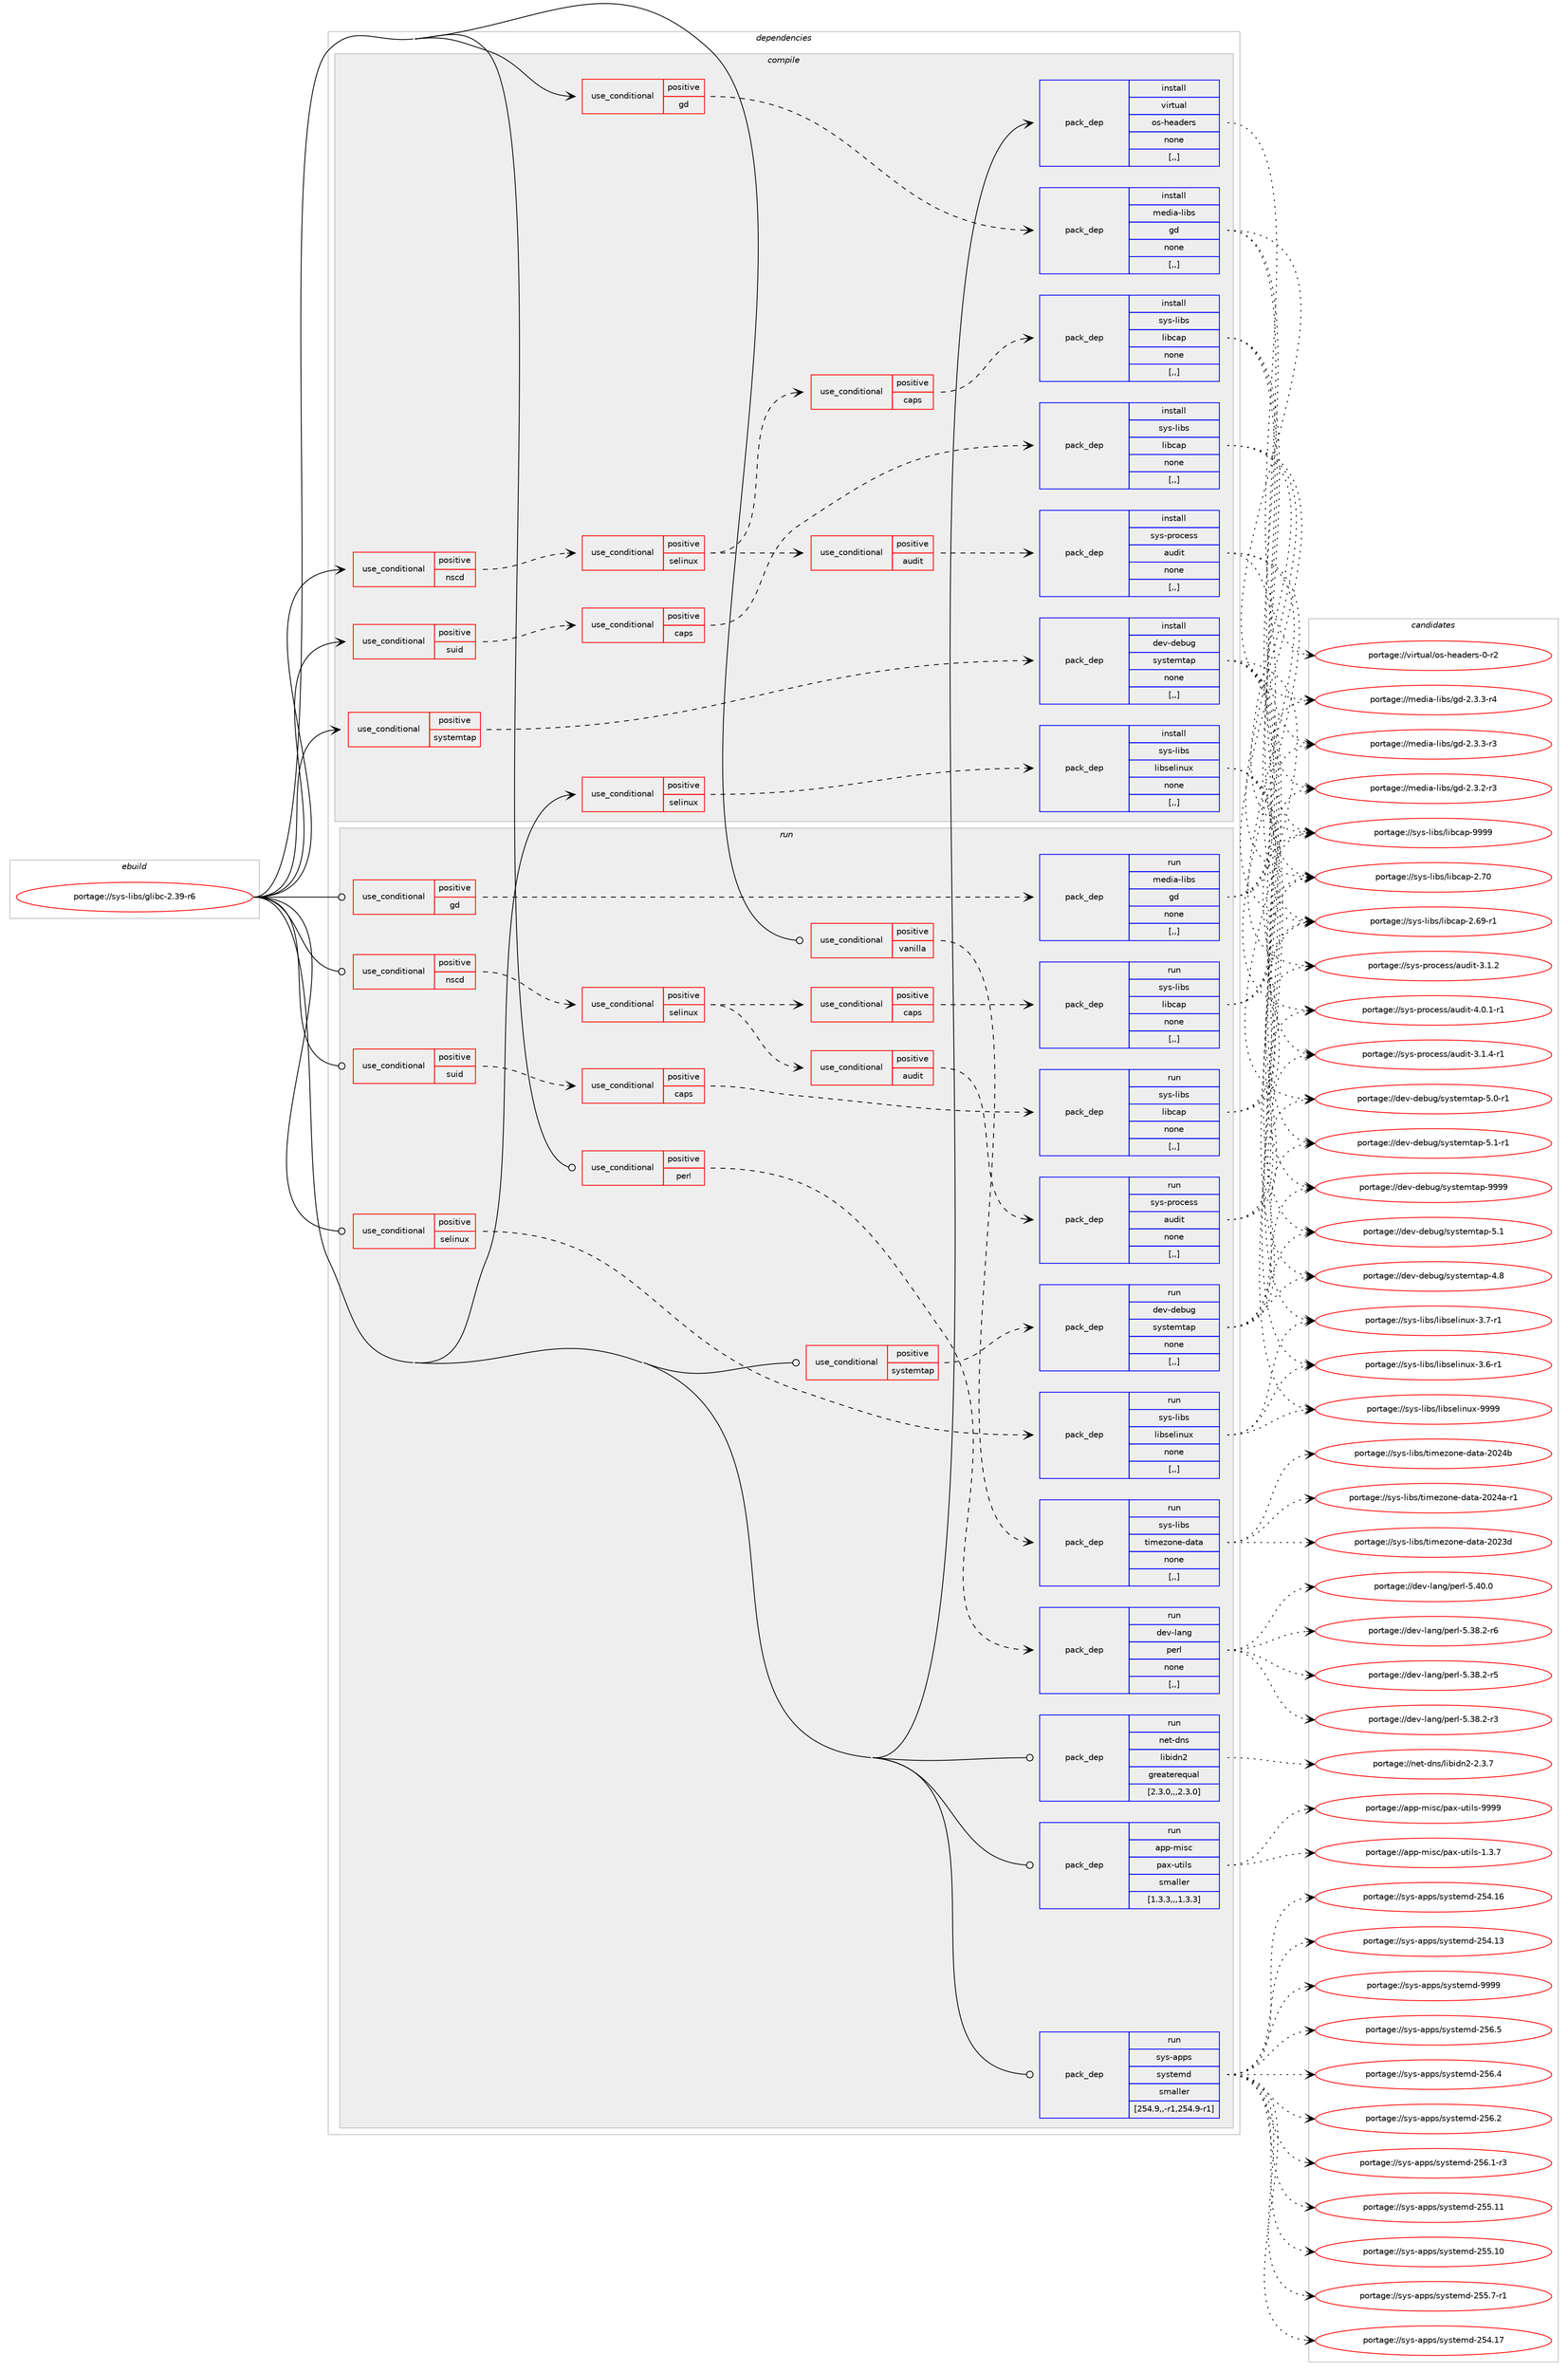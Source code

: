 digraph prolog {

# *************
# Graph options
# *************

newrank=true;
concentrate=true;
compound=true;
graph [rankdir=LR,fontname=Helvetica,fontsize=10,ranksep=1.5];#, ranksep=2.5, nodesep=0.2];
edge  [arrowhead=vee];
node  [fontname=Helvetica,fontsize=10];

# **********
# The ebuild
# **********

subgraph cluster_leftcol {
color=gray;
label=<<i>ebuild</i>>;
id [label="portage://sys-libs/glibc-2.39-r6", color=red, width=4, href="../sys-libs/glibc-2.39-r6.svg"];
}

# ****************
# The dependencies
# ****************

subgraph cluster_midcol {
color=gray;
label=<<i>dependencies</i>>;
subgraph cluster_compile {
fillcolor="#eeeeee";
style=filled;
label=<<i>compile</i>>;
subgraph cond10392 {
dependency28171 [label=<<TABLE BORDER="0" CELLBORDER="1" CELLSPACING="0" CELLPADDING="4"><TR><TD ROWSPAN="3" CELLPADDING="10">use_conditional</TD></TR><TR><TD>positive</TD></TR><TR><TD>gd</TD></TR></TABLE>>, shape=none, color=red];
subgraph pack17685 {
dependency28172 [label=<<TABLE BORDER="0" CELLBORDER="1" CELLSPACING="0" CELLPADDING="4" WIDTH="220"><TR><TD ROWSPAN="6" CELLPADDING="30">pack_dep</TD></TR><TR><TD WIDTH="110">install</TD></TR><TR><TD>media-libs</TD></TR><TR><TD>gd</TD></TR><TR><TD>none</TD></TR><TR><TD>[,,]</TD></TR></TABLE>>, shape=none, color=blue];
}
dependency28171:e -> dependency28172:w [weight=20,style="dashed",arrowhead="vee"];
}
id:e -> dependency28171:w [weight=20,style="solid",arrowhead="vee"];
subgraph cond10393 {
dependency28173 [label=<<TABLE BORDER="0" CELLBORDER="1" CELLSPACING="0" CELLPADDING="4"><TR><TD ROWSPAN="3" CELLPADDING="10">use_conditional</TD></TR><TR><TD>positive</TD></TR><TR><TD>nscd</TD></TR></TABLE>>, shape=none, color=red];
subgraph cond10394 {
dependency28174 [label=<<TABLE BORDER="0" CELLBORDER="1" CELLSPACING="0" CELLPADDING="4"><TR><TD ROWSPAN="3" CELLPADDING="10">use_conditional</TD></TR><TR><TD>positive</TD></TR><TR><TD>selinux</TD></TR></TABLE>>, shape=none, color=red];
subgraph cond10395 {
dependency28175 [label=<<TABLE BORDER="0" CELLBORDER="1" CELLSPACING="0" CELLPADDING="4"><TR><TD ROWSPAN="3" CELLPADDING="10">use_conditional</TD></TR><TR><TD>positive</TD></TR><TR><TD>audit</TD></TR></TABLE>>, shape=none, color=red];
subgraph pack17686 {
dependency28176 [label=<<TABLE BORDER="0" CELLBORDER="1" CELLSPACING="0" CELLPADDING="4" WIDTH="220"><TR><TD ROWSPAN="6" CELLPADDING="30">pack_dep</TD></TR><TR><TD WIDTH="110">install</TD></TR><TR><TD>sys-process</TD></TR><TR><TD>audit</TD></TR><TR><TD>none</TD></TR><TR><TD>[,,]</TD></TR></TABLE>>, shape=none, color=blue];
}
dependency28175:e -> dependency28176:w [weight=20,style="dashed",arrowhead="vee"];
}
dependency28174:e -> dependency28175:w [weight=20,style="dashed",arrowhead="vee"];
subgraph cond10396 {
dependency28177 [label=<<TABLE BORDER="0" CELLBORDER="1" CELLSPACING="0" CELLPADDING="4"><TR><TD ROWSPAN="3" CELLPADDING="10">use_conditional</TD></TR><TR><TD>positive</TD></TR><TR><TD>caps</TD></TR></TABLE>>, shape=none, color=red];
subgraph pack17687 {
dependency28178 [label=<<TABLE BORDER="0" CELLBORDER="1" CELLSPACING="0" CELLPADDING="4" WIDTH="220"><TR><TD ROWSPAN="6" CELLPADDING="30">pack_dep</TD></TR><TR><TD WIDTH="110">install</TD></TR><TR><TD>sys-libs</TD></TR><TR><TD>libcap</TD></TR><TR><TD>none</TD></TR><TR><TD>[,,]</TD></TR></TABLE>>, shape=none, color=blue];
}
dependency28177:e -> dependency28178:w [weight=20,style="dashed",arrowhead="vee"];
}
dependency28174:e -> dependency28177:w [weight=20,style="dashed",arrowhead="vee"];
}
dependency28173:e -> dependency28174:w [weight=20,style="dashed",arrowhead="vee"];
}
id:e -> dependency28173:w [weight=20,style="solid",arrowhead="vee"];
subgraph cond10397 {
dependency28179 [label=<<TABLE BORDER="0" CELLBORDER="1" CELLSPACING="0" CELLPADDING="4"><TR><TD ROWSPAN="3" CELLPADDING="10">use_conditional</TD></TR><TR><TD>positive</TD></TR><TR><TD>selinux</TD></TR></TABLE>>, shape=none, color=red];
subgraph pack17688 {
dependency28180 [label=<<TABLE BORDER="0" CELLBORDER="1" CELLSPACING="0" CELLPADDING="4" WIDTH="220"><TR><TD ROWSPAN="6" CELLPADDING="30">pack_dep</TD></TR><TR><TD WIDTH="110">install</TD></TR><TR><TD>sys-libs</TD></TR><TR><TD>libselinux</TD></TR><TR><TD>none</TD></TR><TR><TD>[,,]</TD></TR></TABLE>>, shape=none, color=blue];
}
dependency28179:e -> dependency28180:w [weight=20,style="dashed",arrowhead="vee"];
}
id:e -> dependency28179:w [weight=20,style="solid",arrowhead="vee"];
subgraph cond10398 {
dependency28181 [label=<<TABLE BORDER="0" CELLBORDER="1" CELLSPACING="0" CELLPADDING="4"><TR><TD ROWSPAN="3" CELLPADDING="10">use_conditional</TD></TR><TR><TD>positive</TD></TR><TR><TD>suid</TD></TR></TABLE>>, shape=none, color=red];
subgraph cond10399 {
dependency28182 [label=<<TABLE BORDER="0" CELLBORDER="1" CELLSPACING="0" CELLPADDING="4"><TR><TD ROWSPAN="3" CELLPADDING="10">use_conditional</TD></TR><TR><TD>positive</TD></TR><TR><TD>caps</TD></TR></TABLE>>, shape=none, color=red];
subgraph pack17689 {
dependency28183 [label=<<TABLE BORDER="0" CELLBORDER="1" CELLSPACING="0" CELLPADDING="4" WIDTH="220"><TR><TD ROWSPAN="6" CELLPADDING="30">pack_dep</TD></TR><TR><TD WIDTH="110">install</TD></TR><TR><TD>sys-libs</TD></TR><TR><TD>libcap</TD></TR><TR><TD>none</TD></TR><TR><TD>[,,]</TD></TR></TABLE>>, shape=none, color=blue];
}
dependency28182:e -> dependency28183:w [weight=20,style="dashed",arrowhead="vee"];
}
dependency28181:e -> dependency28182:w [weight=20,style="dashed",arrowhead="vee"];
}
id:e -> dependency28181:w [weight=20,style="solid",arrowhead="vee"];
subgraph cond10400 {
dependency28184 [label=<<TABLE BORDER="0" CELLBORDER="1" CELLSPACING="0" CELLPADDING="4"><TR><TD ROWSPAN="3" CELLPADDING="10">use_conditional</TD></TR><TR><TD>positive</TD></TR><TR><TD>systemtap</TD></TR></TABLE>>, shape=none, color=red];
subgraph pack17690 {
dependency28185 [label=<<TABLE BORDER="0" CELLBORDER="1" CELLSPACING="0" CELLPADDING="4" WIDTH="220"><TR><TD ROWSPAN="6" CELLPADDING="30">pack_dep</TD></TR><TR><TD WIDTH="110">install</TD></TR><TR><TD>dev-debug</TD></TR><TR><TD>systemtap</TD></TR><TR><TD>none</TD></TR><TR><TD>[,,]</TD></TR></TABLE>>, shape=none, color=blue];
}
dependency28184:e -> dependency28185:w [weight=20,style="dashed",arrowhead="vee"];
}
id:e -> dependency28184:w [weight=20,style="solid",arrowhead="vee"];
subgraph pack17691 {
dependency28186 [label=<<TABLE BORDER="0" CELLBORDER="1" CELLSPACING="0" CELLPADDING="4" WIDTH="220"><TR><TD ROWSPAN="6" CELLPADDING="30">pack_dep</TD></TR><TR><TD WIDTH="110">install</TD></TR><TR><TD>virtual</TD></TR><TR><TD>os-headers</TD></TR><TR><TD>none</TD></TR><TR><TD>[,,]</TD></TR></TABLE>>, shape=none, color=blue];
}
id:e -> dependency28186:w [weight=20,style="solid",arrowhead="vee"];
}
subgraph cluster_compileandrun {
fillcolor="#eeeeee";
style=filled;
label=<<i>compile and run</i>>;
}
subgraph cluster_run {
fillcolor="#eeeeee";
style=filled;
label=<<i>run</i>>;
subgraph cond10401 {
dependency28187 [label=<<TABLE BORDER="0" CELLBORDER="1" CELLSPACING="0" CELLPADDING="4"><TR><TD ROWSPAN="3" CELLPADDING="10">use_conditional</TD></TR><TR><TD>positive</TD></TR><TR><TD>gd</TD></TR></TABLE>>, shape=none, color=red];
subgraph pack17692 {
dependency28188 [label=<<TABLE BORDER="0" CELLBORDER="1" CELLSPACING="0" CELLPADDING="4" WIDTH="220"><TR><TD ROWSPAN="6" CELLPADDING="30">pack_dep</TD></TR><TR><TD WIDTH="110">run</TD></TR><TR><TD>media-libs</TD></TR><TR><TD>gd</TD></TR><TR><TD>none</TD></TR><TR><TD>[,,]</TD></TR></TABLE>>, shape=none, color=blue];
}
dependency28187:e -> dependency28188:w [weight=20,style="dashed",arrowhead="vee"];
}
id:e -> dependency28187:w [weight=20,style="solid",arrowhead="odot"];
subgraph cond10402 {
dependency28189 [label=<<TABLE BORDER="0" CELLBORDER="1" CELLSPACING="0" CELLPADDING="4"><TR><TD ROWSPAN="3" CELLPADDING="10">use_conditional</TD></TR><TR><TD>positive</TD></TR><TR><TD>nscd</TD></TR></TABLE>>, shape=none, color=red];
subgraph cond10403 {
dependency28190 [label=<<TABLE BORDER="0" CELLBORDER="1" CELLSPACING="0" CELLPADDING="4"><TR><TD ROWSPAN="3" CELLPADDING="10">use_conditional</TD></TR><TR><TD>positive</TD></TR><TR><TD>selinux</TD></TR></TABLE>>, shape=none, color=red];
subgraph cond10404 {
dependency28191 [label=<<TABLE BORDER="0" CELLBORDER="1" CELLSPACING="0" CELLPADDING="4"><TR><TD ROWSPAN="3" CELLPADDING="10">use_conditional</TD></TR><TR><TD>positive</TD></TR><TR><TD>audit</TD></TR></TABLE>>, shape=none, color=red];
subgraph pack17693 {
dependency28192 [label=<<TABLE BORDER="0" CELLBORDER="1" CELLSPACING="0" CELLPADDING="4" WIDTH="220"><TR><TD ROWSPAN="6" CELLPADDING="30">pack_dep</TD></TR><TR><TD WIDTH="110">run</TD></TR><TR><TD>sys-process</TD></TR><TR><TD>audit</TD></TR><TR><TD>none</TD></TR><TR><TD>[,,]</TD></TR></TABLE>>, shape=none, color=blue];
}
dependency28191:e -> dependency28192:w [weight=20,style="dashed",arrowhead="vee"];
}
dependency28190:e -> dependency28191:w [weight=20,style="dashed",arrowhead="vee"];
subgraph cond10405 {
dependency28193 [label=<<TABLE BORDER="0" CELLBORDER="1" CELLSPACING="0" CELLPADDING="4"><TR><TD ROWSPAN="3" CELLPADDING="10">use_conditional</TD></TR><TR><TD>positive</TD></TR><TR><TD>caps</TD></TR></TABLE>>, shape=none, color=red];
subgraph pack17694 {
dependency28194 [label=<<TABLE BORDER="0" CELLBORDER="1" CELLSPACING="0" CELLPADDING="4" WIDTH="220"><TR><TD ROWSPAN="6" CELLPADDING="30">pack_dep</TD></TR><TR><TD WIDTH="110">run</TD></TR><TR><TD>sys-libs</TD></TR><TR><TD>libcap</TD></TR><TR><TD>none</TD></TR><TR><TD>[,,]</TD></TR></TABLE>>, shape=none, color=blue];
}
dependency28193:e -> dependency28194:w [weight=20,style="dashed",arrowhead="vee"];
}
dependency28190:e -> dependency28193:w [weight=20,style="dashed",arrowhead="vee"];
}
dependency28189:e -> dependency28190:w [weight=20,style="dashed",arrowhead="vee"];
}
id:e -> dependency28189:w [weight=20,style="solid",arrowhead="odot"];
subgraph cond10406 {
dependency28195 [label=<<TABLE BORDER="0" CELLBORDER="1" CELLSPACING="0" CELLPADDING="4"><TR><TD ROWSPAN="3" CELLPADDING="10">use_conditional</TD></TR><TR><TD>positive</TD></TR><TR><TD>perl</TD></TR></TABLE>>, shape=none, color=red];
subgraph pack17695 {
dependency28196 [label=<<TABLE BORDER="0" CELLBORDER="1" CELLSPACING="0" CELLPADDING="4" WIDTH="220"><TR><TD ROWSPAN="6" CELLPADDING="30">pack_dep</TD></TR><TR><TD WIDTH="110">run</TD></TR><TR><TD>dev-lang</TD></TR><TR><TD>perl</TD></TR><TR><TD>none</TD></TR><TR><TD>[,,]</TD></TR></TABLE>>, shape=none, color=blue];
}
dependency28195:e -> dependency28196:w [weight=20,style="dashed",arrowhead="vee"];
}
id:e -> dependency28195:w [weight=20,style="solid",arrowhead="odot"];
subgraph cond10407 {
dependency28197 [label=<<TABLE BORDER="0" CELLBORDER="1" CELLSPACING="0" CELLPADDING="4"><TR><TD ROWSPAN="3" CELLPADDING="10">use_conditional</TD></TR><TR><TD>positive</TD></TR><TR><TD>selinux</TD></TR></TABLE>>, shape=none, color=red];
subgraph pack17696 {
dependency28198 [label=<<TABLE BORDER="0" CELLBORDER="1" CELLSPACING="0" CELLPADDING="4" WIDTH="220"><TR><TD ROWSPAN="6" CELLPADDING="30">pack_dep</TD></TR><TR><TD WIDTH="110">run</TD></TR><TR><TD>sys-libs</TD></TR><TR><TD>libselinux</TD></TR><TR><TD>none</TD></TR><TR><TD>[,,]</TD></TR></TABLE>>, shape=none, color=blue];
}
dependency28197:e -> dependency28198:w [weight=20,style="dashed",arrowhead="vee"];
}
id:e -> dependency28197:w [weight=20,style="solid",arrowhead="odot"];
subgraph cond10408 {
dependency28199 [label=<<TABLE BORDER="0" CELLBORDER="1" CELLSPACING="0" CELLPADDING="4"><TR><TD ROWSPAN="3" CELLPADDING="10">use_conditional</TD></TR><TR><TD>positive</TD></TR><TR><TD>suid</TD></TR></TABLE>>, shape=none, color=red];
subgraph cond10409 {
dependency28200 [label=<<TABLE BORDER="0" CELLBORDER="1" CELLSPACING="0" CELLPADDING="4"><TR><TD ROWSPAN="3" CELLPADDING="10">use_conditional</TD></TR><TR><TD>positive</TD></TR><TR><TD>caps</TD></TR></TABLE>>, shape=none, color=red];
subgraph pack17697 {
dependency28201 [label=<<TABLE BORDER="0" CELLBORDER="1" CELLSPACING="0" CELLPADDING="4" WIDTH="220"><TR><TD ROWSPAN="6" CELLPADDING="30">pack_dep</TD></TR><TR><TD WIDTH="110">run</TD></TR><TR><TD>sys-libs</TD></TR><TR><TD>libcap</TD></TR><TR><TD>none</TD></TR><TR><TD>[,,]</TD></TR></TABLE>>, shape=none, color=blue];
}
dependency28200:e -> dependency28201:w [weight=20,style="dashed",arrowhead="vee"];
}
dependency28199:e -> dependency28200:w [weight=20,style="dashed",arrowhead="vee"];
}
id:e -> dependency28199:w [weight=20,style="solid",arrowhead="odot"];
subgraph cond10410 {
dependency28202 [label=<<TABLE BORDER="0" CELLBORDER="1" CELLSPACING="0" CELLPADDING="4"><TR><TD ROWSPAN="3" CELLPADDING="10">use_conditional</TD></TR><TR><TD>positive</TD></TR><TR><TD>systemtap</TD></TR></TABLE>>, shape=none, color=red];
subgraph pack17698 {
dependency28203 [label=<<TABLE BORDER="0" CELLBORDER="1" CELLSPACING="0" CELLPADDING="4" WIDTH="220"><TR><TD ROWSPAN="6" CELLPADDING="30">pack_dep</TD></TR><TR><TD WIDTH="110">run</TD></TR><TR><TD>dev-debug</TD></TR><TR><TD>systemtap</TD></TR><TR><TD>none</TD></TR><TR><TD>[,,]</TD></TR></TABLE>>, shape=none, color=blue];
}
dependency28202:e -> dependency28203:w [weight=20,style="dashed",arrowhead="vee"];
}
id:e -> dependency28202:w [weight=20,style="solid",arrowhead="odot"];
subgraph cond10411 {
dependency28204 [label=<<TABLE BORDER="0" CELLBORDER="1" CELLSPACING="0" CELLPADDING="4"><TR><TD ROWSPAN="3" CELLPADDING="10">use_conditional</TD></TR><TR><TD>positive</TD></TR><TR><TD>vanilla</TD></TR></TABLE>>, shape=none, color=red];
subgraph pack17699 {
dependency28205 [label=<<TABLE BORDER="0" CELLBORDER="1" CELLSPACING="0" CELLPADDING="4" WIDTH="220"><TR><TD ROWSPAN="6" CELLPADDING="30">pack_dep</TD></TR><TR><TD WIDTH="110">run</TD></TR><TR><TD>sys-libs</TD></TR><TR><TD>timezone-data</TD></TR><TR><TD>none</TD></TR><TR><TD>[,,]</TD></TR></TABLE>>, shape=none, color=blue];
}
dependency28204:e -> dependency28205:w [weight=20,style="dashed",arrowhead="vee"];
}
id:e -> dependency28204:w [weight=20,style="solid",arrowhead="odot"];
subgraph pack17700 {
dependency28206 [label=<<TABLE BORDER="0" CELLBORDER="1" CELLSPACING="0" CELLPADDING="4" WIDTH="220"><TR><TD ROWSPAN="6" CELLPADDING="30">pack_dep</TD></TR><TR><TD WIDTH="110">run</TD></TR><TR><TD>net-dns</TD></TR><TR><TD>libidn2</TD></TR><TR><TD>greaterequal</TD></TR><TR><TD>[2.3.0,,,2.3.0]</TD></TR></TABLE>>, shape=none, color=blue];
}
id:e -> dependency28206:w [weight=20,style="solid",arrowhead="odot"];
subgraph pack17701 {
dependency28207 [label=<<TABLE BORDER="0" CELLBORDER="1" CELLSPACING="0" CELLPADDING="4" WIDTH="220"><TR><TD ROWSPAN="6" CELLPADDING="30">pack_dep</TD></TR><TR><TD WIDTH="110">run</TD></TR><TR><TD>app-misc</TD></TR><TR><TD>pax-utils</TD></TR><TR><TD>smaller</TD></TR><TR><TD>[1.3.3,,,1.3.3]</TD></TR></TABLE>>, shape=none, color=blue];
}
id:e -> dependency28207:w [weight=20,style="solid",arrowhead="odot"];
subgraph pack17702 {
dependency28208 [label=<<TABLE BORDER="0" CELLBORDER="1" CELLSPACING="0" CELLPADDING="4" WIDTH="220"><TR><TD ROWSPAN="6" CELLPADDING="30">pack_dep</TD></TR><TR><TD WIDTH="110">run</TD></TR><TR><TD>sys-apps</TD></TR><TR><TD>systemd</TD></TR><TR><TD>smaller</TD></TR><TR><TD>[254.9,,-r1,254.9-r1]</TD></TR></TABLE>>, shape=none, color=blue];
}
id:e -> dependency28208:w [weight=20,style="solid",arrowhead="odot"];
}
}

# **************
# The candidates
# **************

subgraph cluster_choices {
rank=same;
color=gray;
label=<<i>candidates</i>>;

subgraph choice17685 {
color=black;
nodesep=1;
choice109101100105974510810598115471031004550465146514511452 [label="portage://media-libs/gd-2.3.3-r4", color=red, width=4,href="../media-libs/gd-2.3.3-r4.svg"];
choice109101100105974510810598115471031004550465146514511451 [label="portage://media-libs/gd-2.3.3-r3", color=red, width=4,href="../media-libs/gd-2.3.3-r3.svg"];
choice109101100105974510810598115471031004550465146504511451 [label="portage://media-libs/gd-2.3.2-r3", color=red, width=4,href="../media-libs/gd-2.3.2-r3.svg"];
dependency28172:e -> choice109101100105974510810598115471031004550465146514511452:w [style=dotted,weight="100"];
dependency28172:e -> choice109101100105974510810598115471031004550465146514511451:w [style=dotted,weight="100"];
dependency28172:e -> choice109101100105974510810598115471031004550465146504511451:w [style=dotted,weight="100"];
}
subgraph choice17686 {
color=black;
nodesep=1;
choice115121115451121141119910111511547971171001051164552464846494511449 [label="portage://sys-process/audit-4.0.1-r1", color=red, width=4,href="../sys-process/audit-4.0.1-r1.svg"];
choice115121115451121141119910111511547971171001051164551464946524511449 [label="portage://sys-process/audit-3.1.4-r1", color=red, width=4,href="../sys-process/audit-3.1.4-r1.svg"];
choice11512111545112114111991011151154797117100105116455146494650 [label="portage://sys-process/audit-3.1.2", color=red, width=4,href="../sys-process/audit-3.1.2.svg"];
dependency28176:e -> choice115121115451121141119910111511547971171001051164552464846494511449:w [style=dotted,weight="100"];
dependency28176:e -> choice115121115451121141119910111511547971171001051164551464946524511449:w [style=dotted,weight="100"];
dependency28176:e -> choice11512111545112114111991011151154797117100105116455146494650:w [style=dotted,weight="100"];
}
subgraph choice17687 {
color=black;
nodesep=1;
choice1151211154510810598115471081059899971124557575757 [label="portage://sys-libs/libcap-9999", color=red, width=4,href="../sys-libs/libcap-9999.svg"];
choice1151211154510810598115471081059899971124550465548 [label="portage://sys-libs/libcap-2.70", color=red, width=4,href="../sys-libs/libcap-2.70.svg"];
choice11512111545108105981154710810598999711245504654574511449 [label="portage://sys-libs/libcap-2.69-r1", color=red, width=4,href="../sys-libs/libcap-2.69-r1.svg"];
dependency28178:e -> choice1151211154510810598115471081059899971124557575757:w [style=dotted,weight="100"];
dependency28178:e -> choice1151211154510810598115471081059899971124550465548:w [style=dotted,weight="100"];
dependency28178:e -> choice11512111545108105981154710810598999711245504654574511449:w [style=dotted,weight="100"];
}
subgraph choice17688 {
color=black;
nodesep=1;
choice115121115451081059811547108105981151011081051101171204557575757 [label="portage://sys-libs/libselinux-9999", color=red, width=4,href="../sys-libs/libselinux-9999.svg"];
choice11512111545108105981154710810598115101108105110117120455146554511449 [label="portage://sys-libs/libselinux-3.7-r1", color=red, width=4,href="../sys-libs/libselinux-3.7-r1.svg"];
choice11512111545108105981154710810598115101108105110117120455146544511449 [label="portage://sys-libs/libselinux-3.6-r1", color=red, width=4,href="../sys-libs/libselinux-3.6-r1.svg"];
dependency28180:e -> choice115121115451081059811547108105981151011081051101171204557575757:w [style=dotted,weight="100"];
dependency28180:e -> choice11512111545108105981154710810598115101108105110117120455146554511449:w [style=dotted,weight="100"];
dependency28180:e -> choice11512111545108105981154710810598115101108105110117120455146544511449:w [style=dotted,weight="100"];
}
subgraph choice17689 {
color=black;
nodesep=1;
choice1151211154510810598115471081059899971124557575757 [label="portage://sys-libs/libcap-9999", color=red, width=4,href="../sys-libs/libcap-9999.svg"];
choice1151211154510810598115471081059899971124550465548 [label="portage://sys-libs/libcap-2.70", color=red, width=4,href="../sys-libs/libcap-2.70.svg"];
choice11512111545108105981154710810598999711245504654574511449 [label="portage://sys-libs/libcap-2.69-r1", color=red, width=4,href="../sys-libs/libcap-2.69-r1.svg"];
dependency28183:e -> choice1151211154510810598115471081059899971124557575757:w [style=dotted,weight="100"];
dependency28183:e -> choice1151211154510810598115471081059899971124550465548:w [style=dotted,weight="100"];
dependency28183:e -> choice11512111545108105981154710810598999711245504654574511449:w [style=dotted,weight="100"];
}
subgraph choice17690 {
color=black;
nodesep=1;
choice100101118451001019811710347115121115116101109116971124557575757 [label="portage://dev-debug/systemtap-9999", color=red, width=4,href="../dev-debug/systemtap-9999.svg"];
choice10010111845100101981171034711512111511610110911697112455346494511449 [label="portage://dev-debug/systemtap-5.1-r1", color=red, width=4,href="../dev-debug/systemtap-5.1-r1.svg"];
choice1001011184510010198117103471151211151161011091169711245534649 [label="portage://dev-debug/systemtap-5.1", color=red, width=4,href="../dev-debug/systemtap-5.1.svg"];
choice10010111845100101981171034711512111511610110911697112455346484511449 [label="portage://dev-debug/systemtap-5.0-r1", color=red, width=4,href="../dev-debug/systemtap-5.0-r1.svg"];
choice1001011184510010198117103471151211151161011091169711245524656 [label="portage://dev-debug/systemtap-4.8", color=red, width=4,href="../dev-debug/systemtap-4.8.svg"];
dependency28185:e -> choice100101118451001019811710347115121115116101109116971124557575757:w [style=dotted,weight="100"];
dependency28185:e -> choice10010111845100101981171034711512111511610110911697112455346494511449:w [style=dotted,weight="100"];
dependency28185:e -> choice1001011184510010198117103471151211151161011091169711245534649:w [style=dotted,weight="100"];
dependency28185:e -> choice10010111845100101981171034711512111511610110911697112455346484511449:w [style=dotted,weight="100"];
dependency28185:e -> choice1001011184510010198117103471151211151161011091169711245524656:w [style=dotted,weight="100"];
}
subgraph choice17691 {
color=black;
nodesep=1;
choice1181051141161179710847111115451041019710010111411545484511450 [label="portage://virtual/os-headers-0-r2", color=red, width=4,href="../virtual/os-headers-0-r2.svg"];
dependency28186:e -> choice1181051141161179710847111115451041019710010111411545484511450:w [style=dotted,weight="100"];
}
subgraph choice17692 {
color=black;
nodesep=1;
choice109101100105974510810598115471031004550465146514511452 [label="portage://media-libs/gd-2.3.3-r4", color=red, width=4,href="../media-libs/gd-2.3.3-r4.svg"];
choice109101100105974510810598115471031004550465146514511451 [label="portage://media-libs/gd-2.3.3-r3", color=red, width=4,href="../media-libs/gd-2.3.3-r3.svg"];
choice109101100105974510810598115471031004550465146504511451 [label="portage://media-libs/gd-2.3.2-r3", color=red, width=4,href="../media-libs/gd-2.3.2-r3.svg"];
dependency28188:e -> choice109101100105974510810598115471031004550465146514511452:w [style=dotted,weight="100"];
dependency28188:e -> choice109101100105974510810598115471031004550465146514511451:w [style=dotted,weight="100"];
dependency28188:e -> choice109101100105974510810598115471031004550465146504511451:w [style=dotted,weight="100"];
}
subgraph choice17693 {
color=black;
nodesep=1;
choice115121115451121141119910111511547971171001051164552464846494511449 [label="portage://sys-process/audit-4.0.1-r1", color=red, width=4,href="../sys-process/audit-4.0.1-r1.svg"];
choice115121115451121141119910111511547971171001051164551464946524511449 [label="portage://sys-process/audit-3.1.4-r1", color=red, width=4,href="../sys-process/audit-3.1.4-r1.svg"];
choice11512111545112114111991011151154797117100105116455146494650 [label="portage://sys-process/audit-3.1.2", color=red, width=4,href="../sys-process/audit-3.1.2.svg"];
dependency28192:e -> choice115121115451121141119910111511547971171001051164552464846494511449:w [style=dotted,weight="100"];
dependency28192:e -> choice115121115451121141119910111511547971171001051164551464946524511449:w [style=dotted,weight="100"];
dependency28192:e -> choice11512111545112114111991011151154797117100105116455146494650:w [style=dotted,weight="100"];
}
subgraph choice17694 {
color=black;
nodesep=1;
choice1151211154510810598115471081059899971124557575757 [label="portage://sys-libs/libcap-9999", color=red, width=4,href="../sys-libs/libcap-9999.svg"];
choice1151211154510810598115471081059899971124550465548 [label="portage://sys-libs/libcap-2.70", color=red, width=4,href="../sys-libs/libcap-2.70.svg"];
choice11512111545108105981154710810598999711245504654574511449 [label="portage://sys-libs/libcap-2.69-r1", color=red, width=4,href="../sys-libs/libcap-2.69-r1.svg"];
dependency28194:e -> choice1151211154510810598115471081059899971124557575757:w [style=dotted,weight="100"];
dependency28194:e -> choice1151211154510810598115471081059899971124550465548:w [style=dotted,weight="100"];
dependency28194:e -> choice11512111545108105981154710810598999711245504654574511449:w [style=dotted,weight="100"];
}
subgraph choice17695 {
color=black;
nodesep=1;
choice10010111845108971101034711210111410845534652484648 [label="portage://dev-lang/perl-5.40.0", color=red, width=4,href="../dev-lang/perl-5.40.0.svg"];
choice100101118451089711010347112101114108455346515646504511454 [label="portage://dev-lang/perl-5.38.2-r6", color=red, width=4,href="../dev-lang/perl-5.38.2-r6.svg"];
choice100101118451089711010347112101114108455346515646504511453 [label="portage://dev-lang/perl-5.38.2-r5", color=red, width=4,href="../dev-lang/perl-5.38.2-r5.svg"];
choice100101118451089711010347112101114108455346515646504511451 [label="portage://dev-lang/perl-5.38.2-r3", color=red, width=4,href="../dev-lang/perl-5.38.2-r3.svg"];
dependency28196:e -> choice10010111845108971101034711210111410845534652484648:w [style=dotted,weight="100"];
dependency28196:e -> choice100101118451089711010347112101114108455346515646504511454:w [style=dotted,weight="100"];
dependency28196:e -> choice100101118451089711010347112101114108455346515646504511453:w [style=dotted,weight="100"];
dependency28196:e -> choice100101118451089711010347112101114108455346515646504511451:w [style=dotted,weight="100"];
}
subgraph choice17696 {
color=black;
nodesep=1;
choice115121115451081059811547108105981151011081051101171204557575757 [label="portage://sys-libs/libselinux-9999", color=red, width=4,href="../sys-libs/libselinux-9999.svg"];
choice11512111545108105981154710810598115101108105110117120455146554511449 [label="portage://sys-libs/libselinux-3.7-r1", color=red, width=4,href="../sys-libs/libselinux-3.7-r1.svg"];
choice11512111545108105981154710810598115101108105110117120455146544511449 [label="portage://sys-libs/libselinux-3.6-r1", color=red, width=4,href="../sys-libs/libselinux-3.6-r1.svg"];
dependency28198:e -> choice115121115451081059811547108105981151011081051101171204557575757:w [style=dotted,weight="100"];
dependency28198:e -> choice11512111545108105981154710810598115101108105110117120455146554511449:w [style=dotted,weight="100"];
dependency28198:e -> choice11512111545108105981154710810598115101108105110117120455146544511449:w [style=dotted,weight="100"];
}
subgraph choice17697 {
color=black;
nodesep=1;
choice1151211154510810598115471081059899971124557575757 [label="portage://sys-libs/libcap-9999", color=red, width=4,href="../sys-libs/libcap-9999.svg"];
choice1151211154510810598115471081059899971124550465548 [label="portage://sys-libs/libcap-2.70", color=red, width=4,href="../sys-libs/libcap-2.70.svg"];
choice11512111545108105981154710810598999711245504654574511449 [label="portage://sys-libs/libcap-2.69-r1", color=red, width=4,href="../sys-libs/libcap-2.69-r1.svg"];
dependency28201:e -> choice1151211154510810598115471081059899971124557575757:w [style=dotted,weight="100"];
dependency28201:e -> choice1151211154510810598115471081059899971124550465548:w [style=dotted,weight="100"];
dependency28201:e -> choice11512111545108105981154710810598999711245504654574511449:w [style=dotted,weight="100"];
}
subgraph choice17698 {
color=black;
nodesep=1;
choice100101118451001019811710347115121115116101109116971124557575757 [label="portage://dev-debug/systemtap-9999", color=red, width=4,href="../dev-debug/systemtap-9999.svg"];
choice10010111845100101981171034711512111511610110911697112455346494511449 [label="portage://dev-debug/systemtap-5.1-r1", color=red, width=4,href="../dev-debug/systemtap-5.1-r1.svg"];
choice1001011184510010198117103471151211151161011091169711245534649 [label="portage://dev-debug/systemtap-5.1", color=red, width=4,href="../dev-debug/systemtap-5.1.svg"];
choice10010111845100101981171034711512111511610110911697112455346484511449 [label="portage://dev-debug/systemtap-5.0-r1", color=red, width=4,href="../dev-debug/systemtap-5.0-r1.svg"];
choice1001011184510010198117103471151211151161011091169711245524656 [label="portage://dev-debug/systemtap-4.8", color=red, width=4,href="../dev-debug/systemtap-4.8.svg"];
dependency28203:e -> choice100101118451001019811710347115121115116101109116971124557575757:w [style=dotted,weight="100"];
dependency28203:e -> choice10010111845100101981171034711512111511610110911697112455346494511449:w [style=dotted,weight="100"];
dependency28203:e -> choice1001011184510010198117103471151211151161011091169711245534649:w [style=dotted,weight="100"];
dependency28203:e -> choice10010111845100101981171034711512111511610110911697112455346484511449:w [style=dotted,weight="100"];
dependency28203:e -> choice1001011184510010198117103471151211151161011091169711245524656:w [style=dotted,weight="100"];
}
subgraph choice17699 {
color=black;
nodesep=1;
choice115121115451081059811547116105109101122111110101451009711697455048505298 [label="portage://sys-libs/timezone-data-2024b", color=red, width=4,href="../sys-libs/timezone-data-2024b.svg"];
choice1151211154510810598115471161051091011221111101014510097116974550485052974511449 [label="portage://sys-libs/timezone-data-2024a-r1", color=red, width=4,href="../sys-libs/timezone-data-2024a-r1.svg"];
choice1151211154510810598115471161051091011221111101014510097116974550485051100 [label="portage://sys-libs/timezone-data-2023d", color=red, width=4,href="../sys-libs/timezone-data-2023d.svg"];
dependency28205:e -> choice115121115451081059811547116105109101122111110101451009711697455048505298:w [style=dotted,weight="100"];
dependency28205:e -> choice1151211154510810598115471161051091011221111101014510097116974550485052974511449:w [style=dotted,weight="100"];
dependency28205:e -> choice1151211154510810598115471161051091011221111101014510097116974550485051100:w [style=dotted,weight="100"];
}
subgraph choice17700 {
color=black;
nodesep=1;
choice11010111645100110115471081059810510011050455046514655 [label="portage://net-dns/libidn2-2.3.7", color=red, width=4,href="../net-dns/libidn2-2.3.7.svg"];
dependency28206:e -> choice11010111645100110115471081059810510011050455046514655:w [style=dotted,weight="100"];
}
subgraph choice17701 {
color=black;
nodesep=1;
choice9711211245109105115994711297120451171161051081154557575757 [label="portage://app-misc/pax-utils-9999", color=red, width=4,href="../app-misc/pax-utils-9999.svg"];
choice971121124510910511599471129712045117116105108115454946514655 [label="portage://app-misc/pax-utils-1.3.7", color=red, width=4,href="../app-misc/pax-utils-1.3.7.svg"];
dependency28207:e -> choice9711211245109105115994711297120451171161051081154557575757:w [style=dotted,weight="100"];
dependency28207:e -> choice971121124510910511599471129712045117116105108115454946514655:w [style=dotted,weight="100"];
}
subgraph choice17702 {
color=black;
nodesep=1;
choice1151211154597112112115471151211151161011091004557575757 [label="portage://sys-apps/systemd-9999", color=red, width=4,href="../sys-apps/systemd-9999.svg"];
choice115121115459711211211547115121115116101109100455053544653 [label="portage://sys-apps/systemd-256.5", color=red, width=4,href="../sys-apps/systemd-256.5.svg"];
choice115121115459711211211547115121115116101109100455053544652 [label="portage://sys-apps/systemd-256.4", color=red, width=4,href="../sys-apps/systemd-256.4.svg"];
choice115121115459711211211547115121115116101109100455053544650 [label="portage://sys-apps/systemd-256.2", color=red, width=4,href="../sys-apps/systemd-256.2.svg"];
choice1151211154597112112115471151211151161011091004550535446494511451 [label="portage://sys-apps/systemd-256.1-r3", color=red, width=4,href="../sys-apps/systemd-256.1-r3.svg"];
choice11512111545971121121154711512111511610110910045505353464949 [label="portage://sys-apps/systemd-255.11", color=red, width=4,href="../sys-apps/systemd-255.11.svg"];
choice11512111545971121121154711512111511610110910045505353464948 [label="portage://sys-apps/systemd-255.10", color=red, width=4,href="../sys-apps/systemd-255.10.svg"];
choice1151211154597112112115471151211151161011091004550535346554511449 [label="portage://sys-apps/systemd-255.7-r1", color=red, width=4,href="../sys-apps/systemd-255.7-r1.svg"];
choice11512111545971121121154711512111511610110910045505352464955 [label="portage://sys-apps/systemd-254.17", color=red, width=4,href="../sys-apps/systemd-254.17.svg"];
choice11512111545971121121154711512111511610110910045505352464954 [label="portage://sys-apps/systemd-254.16", color=red, width=4,href="../sys-apps/systemd-254.16.svg"];
choice11512111545971121121154711512111511610110910045505352464951 [label="portage://sys-apps/systemd-254.13", color=red, width=4,href="../sys-apps/systemd-254.13.svg"];
dependency28208:e -> choice1151211154597112112115471151211151161011091004557575757:w [style=dotted,weight="100"];
dependency28208:e -> choice115121115459711211211547115121115116101109100455053544653:w [style=dotted,weight="100"];
dependency28208:e -> choice115121115459711211211547115121115116101109100455053544652:w [style=dotted,weight="100"];
dependency28208:e -> choice115121115459711211211547115121115116101109100455053544650:w [style=dotted,weight="100"];
dependency28208:e -> choice1151211154597112112115471151211151161011091004550535446494511451:w [style=dotted,weight="100"];
dependency28208:e -> choice11512111545971121121154711512111511610110910045505353464949:w [style=dotted,weight="100"];
dependency28208:e -> choice11512111545971121121154711512111511610110910045505353464948:w [style=dotted,weight="100"];
dependency28208:e -> choice1151211154597112112115471151211151161011091004550535346554511449:w [style=dotted,weight="100"];
dependency28208:e -> choice11512111545971121121154711512111511610110910045505352464955:w [style=dotted,weight="100"];
dependency28208:e -> choice11512111545971121121154711512111511610110910045505352464954:w [style=dotted,weight="100"];
dependency28208:e -> choice11512111545971121121154711512111511610110910045505352464951:w [style=dotted,weight="100"];
}
}

}
